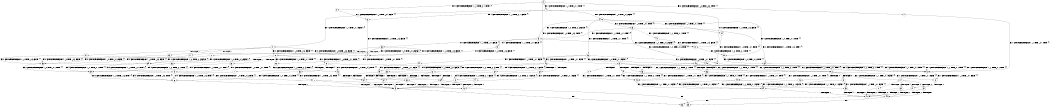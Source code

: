 digraph BCG {
size = "7, 10.5";
center = TRUE;
node [shape = circle];
0 [peripheries = 2];
0 -> 1 [label = "EX !0 !ATOMIC_EXCH_BRANCH (1, +0, TRUE, +0, 3, TRUE) !{}"];
0 -> 2 [label = "EX !1 !ATOMIC_EXCH_BRANCH (1, +1, TRUE, +0, 1, TRUE) !{}"];
0 -> 3 [label = "EX !0 !ATOMIC_EXCH_BRANCH (1, +0, TRUE, +0, 3, TRUE) !{}"];
0 -> 4 [label = "EX !1 !ATOMIC_EXCH_BRANCH (1, +1, TRUE, +0, 1, TRUE) !{}"];
1 -> 5 [label = "EX !1 !ATOMIC_EXCH_BRANCH (1, +1, TRUE, +0, 1, TRUE) !{}"];
2 -> 6 [label = "EX !1 !ATOMIC_EXCH_BRANCH (1, +1, TRUE, +0, 1, FALSE) !{}"];
3 -> 5 [label = "EX !1 !ATOMIC_EXCH_BRANCH (1, +1, TRUE, +0, 1, TRUE) !{}"];
3 -> 7 [label = "TERMINATE !0"];
3 -> 8 [label = "EX !1 !ATOMIC_EXCH_BRANCH (1, +1, TRUE, +0, 1, TRUE) !{}"];
3 -> 9 [label = "TERMINATE !0"];
4 -> 6 [label = "EX !1 !ATOMIC_EXCH_BRANCH (1, +1, TRUE, +0, 1, FALSE) !{}"];
4 -> 10 [label = "EX !0 !ATOMIC_EXCH_BRANCH (1, +0, TRUE, +0, 3, FALSE) !{}"];
4 -> 11 [label = "EX !1 !ATOMIC_EXCH_BRANCH (1, +1, TRUE, +0, 1, FALSE) !{}"];
4 -> 12 [label = "EX !0 !ATOMIC_EXCH_BRANCH (1, +0, TRUE, +0, 3, FALSE) !{}"];
5 -> 13 [label = "EX !1 !ATOMIC_EXCH_BRANCH (1, +1, TRUE, +0, 1, FALSE) !{}"];
6 -> 14 [label = "EX !0 !ATOMIC_EXCH_BRANCH (1, +0, TRUE, +0, 3, FALSE) !{}"];
7 -> 15 [label = "EX !1 !ATOMIC_EXCH_BRANCH (1, +1, TRUE, +0, 1, TRUE) !{}"];
8 -> 13 [label = "EX !1 !ATOMIC_EXCH_BRANCH (1, +1, TRUE, +0, 1, FALSE) !{}"];
8 -> 16 [label = "TERMINATE !0"];
8 -> 17 [label = "EX !1 !ATOMIC_EXCH_BRANCH (1, +1, TRUE, +0, 1, FALSE) !{}"];
8 -> 18 [label = "TERMINATE !0"];
9 -> 15 [label = "EX !1 !ATOMIC_EXCH_BRANCH (1, +1, TRUE, +0, 1, TRUE) !{}"];
9 -> 19 [label = "EX !1 !ATOMIC_EXCH_BRANCH (1, +1, TRUE, +0, 1, TRUE) !{}"];
10 -> 20 [label = "EX !0 !ATOMIC_EXCH_BRANCH (1, +0, TRUE, +0, 1, TRUE) !{}"];
11 -> 14 [label = "EX !0 !ATOMIC_EXCH_BRANCH (1, +0, TRUE, +0, 3, FALSE) !{}"];
11 -> 21 [label = "TERMINATE !1"];
11 -> 22 [label = "EX !0 !ATOMIC_EXCH_BRANCH (1, +0, TRUE, +0, 3, FALSE) !{}"];
11 -> 23 [label = "TERMINATE !1"];
12 -> 20 [label = "EX !0 !ATOMIC_EXCH_BRANCH (1, +0, TRUE, +0, 1, TRUE) !{}"];
12 -> 24 [label = "EX !1 !ATOMIC_EXCH_BRANCH (1, +1, TRUE, +0, 1, TRUE) !{}"];
12 -> 25 [label = "EX !0 !ATOMIC_EXCH_BRANCH (1, +0, TRUE, +0, 1, TRUE) !{}"];
12 -> 26 [label = "EX !1 !ATOMIC_EXCH_BRANCH (1, +1, TRUE, +0, 1, TRUE) !{}"];
13 -> 27 [label = "TERMINATE !0"];
14 -> 28 [label = "EX !0 !ATOMIC_EXCH_BRANCH (1, +0, TRUE, +0, 1, TRUE) !{}"];
15 -> 29 [label = "EX !1 !ATOMIC_EXCH_BRANCH (1, +1, TRUE, +0, 1, FALSE) !{}"];
16 -> 29 [label = "EX !1 !ATOMIC_EXCH_BRANCH (1, +1, TRUE, +0, 1, FALSE) !{}"];
17 -> 27 [label = "TERMINATE !0"];
17 -> 30 [label = "TERMINATE !1"];
17 -> 31 [label = "TERMINATE !0"];
17 -> 32 [label = "TERMINATE !1"];
18 -> 29 [label = "EX !1 !ATOMIC_EXCH_BRANCH (1, +1, TRUE, +0, 1, FALSE) !{}"];
18 -> 33 [label = "EX !1 !ATOMIC_EXCH_BRANCH (1, +1, TRUE, +0, 1, FALSE) !{}"];
19 -> 29 [label = "EX !1 !ATOMIC_EXCH_BRANCH (1, +1, TRUE, +0, 1, FALSE) !{}"];
19 -> 33 [label = "EX !1 !ATOMIC_EXCH_BRANCH (1, +1, TRUE, +0, 1, FALSE) !{}"];
20 -> 34 [label = "EX !0 !ATOMIC_EXCH_BRANCH (1, +0, TRUE, +0, 3, TRUE) !{}"];
21 -> 35 [label = "EX !0 !ATOMIC_EXCH_BRANCH (1, +0, TRUE, +0, 3, FALSE) !{}"];
22 -> 28 [label = "EX !0 !ATOMIC_EXCH_BRANCH (1, +0, TRUE, +0, 1, TRUE) !{}"];
22 -> 36 [label = "TERMINATE !1"];
22 -> 37 [label = "EX !0 !ATOMIC_EXCH_BRANCH (1, +0, TRUE, +0, 1, TRUE) !{}"];
22 -> 38 [label = "TERMINATE !1"];
23 -> 35 [label = "EX !0 !ATOMIC_EXCH_BRANCH (1, +0, TRUE, +0, 3, FALSE) !{}"];
23 -> 39 [label = "EX !0 !ATOMIC_EXCH_BRANCH (1, +0, TRUE, +0, 3, FALSE) !{}"];
24 -> 40 [label = "EX !0 !ATOMIC_EXCH_BRANCH (1, +0, TRUE, +0, 1, FALSE) !{}"];
25 -> 34 [label = "EX !0 !ATOMIC_EXCH_BRANCH (1, +0, TRUE, +0, 3, TRUE) !{}"];
25 -> 41 [label = "EX !1 !ATOMIC_EXCH_BRANCH (1, +1, TRUE, +0, 1, TRUE) !{}"];
25 -> 42 [label = "EX !0 !ATOMIC_EXCH_BRANCH (1, +0, TRUE, +0, 3, TRUE) !{}"];
25 -> 43 [label = "EX !1 !ATOMIC_EXCH_BRANCH (1, +1, TRUE, +0, 1, TRUE) !{}"];
26 -> 40 [label = "EX !0 !ATOMIC_EXCH_BRANCH (1, +0, TRUE, +0, 1, FALSE) !{}"];
26 -> 44 [label = "EX !1 !ATOMIC_EXCH_BRANCH (1, +1, TRUE, +0, 1, FALSE) !{}"];
26 -> 45 [label = "EX !0 !ATOMIC_EXCH_BRANCH (1, +0, TRUE, +0, 1, FALSE) !{}"];
26 -> 46 [label = "EX !1 !ATOMIC_EXCH_BRANCH (1, +1, TRUE, +0, 1, FALSE) !{}"];
27 -> 47 [label = "TERMINATE !1"];
28 -> 48 [label = "EX !0 !ATOMIC_EXCH_BRANCH (1, +0, TRUE, +0, 3, TRUE) !{}"];
29 -> 47 [label = "TERMINATE !1"];
30 -> 47 [label = "TERMINATE !0"];
31 -> 47 [label = "TERMINATE !1"];
31 -> 49 [label = "TERMINATE !1"];
32 -> 47 [label = "TERMINATE !0"];
32 -> 49 [label = "TERMINATE !0"];
33 -> 47 [label = "TERMINATE !1"];
33 -> 49 [label = "TERMINATE !1"];
34 -> 5 [label = "EX !1 !ATOMIC_EXCH_BRANCH (1, +1, TRUE, +0, 1, TRUE) !{}"];
35 -> 50 [label = "EX !0 !ATOMIC_EXCH_BRANCH (1, +0, TRUE, +0, 1, TRUE) !{}"];
36 -> 50 [label = "EX !0 !ATOMIC_EXCH_BRANCH (1, +0, TRUE, +0, 1, TRUE) !{}"];
37 -> 48 [label = "EX !0 !ATOMIC_EXCH_BRANCH (1, +0, TRUE, +0, 3, TRUE) !{}"];
37 -> 51 [label = "TERMINATE !1"];
37 -> 52 [label = "EX !0 !ATOMIC_EXCH_BRANCH (1, +0, TRUE, +0, 3, TRUE) !{}"];
37 -> 53 [label = "TERMINATE !1"];
38 -> 50 [label = "EX !0 !ATOMIC_EXCH_BRANCH (1, +0, TRUE, +0, 1, TRUE) !{}"];
38 -> 54 [label = "EX !0 !ATOMIC_EXCH_BRANCH (1, +0, TRUE, +0, 1, TRUE) !{}"];
39 -> 50 [label = "EX !0 !ATOMIC_EXCH_BRANCH (1, +0, TRUE, +0, 1, TRUE) !{}"];
39 -> 54 [label = "EX !0 !ATOMIC_EXCH_BRANCH (1, +0, TRUE, +0, 1, TRUE) !{}"];
40 -> 5 [label = "EX !1 !ATOMIC_EXCH_BRANCH (1, +1, TRUE, +0, 1, TRUE) !{}"];
41 -> 10 [label = "EX !0 !ATOMIC_EXCH_BRANCH (1, +0, TRUE, +0, 3, FALSE) !{}"];
42 -> 5 [label = "EX !1 !ATOMIC_EXCH_BRANCH (1, +1, TRUE, +0, 1, TRUE) !{}"];
42 -> 55 [label = "TERMINATE !0"];
42 -> 8 [label = "EX !1 !ATOMIC_EXCH_BRANCH (1, +1, TRUE, +0, 1, TRUE) !{}"];
42 -> 56 [label = "TERMINATE !0"];
43 -> 10 [label = "EX !0 !ATOMIC_EXCH_BRANCH (1, +0, TRUE, +0, 3, FALSE) !{}"];
43 -> 57 [label = "EX !1 !ATOMIC_EXCH_BRANCH (1, +1, TRUE, +0, 1, FALSE) !{}"];
43 -> 12 [label = "EX !0 !ATOMIC_EXCH_BRANCH (1, +0, TRUE, +0, 3, FALSE) !{}"];
43 -> 58 [label = "EX !1 !ATOMIC_EXCH_BRANCH (1, +1, TRUE, +0, 1, FALSE) !{}"];
44 -> 59 [label = "EX !0 !ATOMIC_EXCH_BRANCH (1, +0, TRUE, +0, 1, FALSE) !{}"];
45 -> 5 [label = "EX !1 !ATOMIC_EXCH_BRANCH (1, +1, TRUE, +0, 1, TRUE) !{}"];
45 -> 55 [label = "TERMINATE !0"];
45 -> 8 [label = "EX !1 !ATOMIC_EXCH_BRANCH (1, +1, TRUE, +0, 1, TRUE) !{}"];
45 -> 56 [label = "TERMINATE !0"];
46 -> 59 [label = "EX !0 !ATOMIC_EXCH_BRANCH (1, +0, TRUE, +0, 1, FALSE) !{}"];
46 -> 60 [label = "TERMINATE !1"];
46 -> 61 [label = "EX !0 !ATOMIC_EXCH_BRANCH (1, +0, TRUE, +0, 1, FALSE) !{}"];
46 -> 62 [label = "TERMINATE !1"];
47 -> 63 [label = "exit"];
48 -> 64 [label = "TERMINATE !0"];
49 -> 65 [label = "exit"];
50 -> 66 [label = "EX !0 !ATOMIC_EXCH_BRANCH (1, +0, TRUE, +0, 3, TRUE) !{}"];
51 -> 66 [label = "EX !0 !ATOMIC_EXCH_BRANCH (1, +0, TRUE, +0, 3, TRUE) !{}"];
52 -> 64 [label = "TERMINATE !0"];
52 -> 67 [label = "TERMINATE !1"];
52 -> 68 [label = "TERMINATE !0"];
52 -> 69 [label = "TERMINATE !1"];
53 -> 66 [label = "EX !0 !ATOMIC_EXCH_BRANCH (1, +0, TRUE, +0, 3, TRUE) !{}"];
53 -> 70 [label = "EX !0 !ATOMIC_EXCH_BRANCH (1, +0, TRUE, +0, 3, TRUE) !{}"];
54 -> 66 [label = "EX !0 !ATOMIC_EXCH_BRANCH (1, +0, TRUE, +0, 3, TRUE) !{}"];
54 -> 70 [label = "EX !0 !ATOMIC_EXCH_BRANCH (1, +0, TRUE, +0, 3, TRUE) !{}"];
55 -> 15 [label = "EX !1 !ATOMIC_EXCH_BRANCH (1, +1, TRUE, +0, 1, TRUE) !{}"];
56 -> 15 [label = "EX !1 !ATOMIC_EXCH_BRANCH (1, +1, TRUE, +0, 1, TRUE) !{}"];
56 -> 19 [label = "EX !1 !ATOMIC_EXCH_BRANCH (1, +1, TRUE, +0, 1, TRUE) !{}"];
57 -> 14 [label = "EX !0 !ATOMIC_EXCH_BRANCH (1, +0, TRUE, +0, 3, FALSE) !{}"];
58 -> 14 [label = "EX !0 !ATOMIC_EXCH_BRANCH (1, +0, TRUE, +0, 3, FALSE) !{}"];
58 -> 71 [label = "TERMINATE !1"];
58 -> 22 [label = "EX !0 !ATOMIC_EXCH_BRANCH (1, +0, TRUE, +0, 3, FALSE) !{}"];
58 -> 72 [label = "TERMINATE !1"];
59 -> 64 [label = "TERMINATE !0"];
60 -> 73 [label = "EX !0 !ATOMIC_EXCH_BRANCH (1, +0, TRUE, +0, 1, FALSE) !{}"];
61 -> 64 [label = "TERMINATE !0"];
61 -> 67 [label = "TERMINATE !1"];
61 -> 68 [label = "TERMINATE !0"];
61 -> 69 [label = "TERMINATE !1"];
62 -> 73 [label = "EX !0 !ATOMIC_EXCH_BRANCH (1, +0, TRUE, +0, 1, FALSE) !{}"];
62 -> 74 [label = "EX !0 !ATOMIC_EXCH_BRANCH (1, +0, TRUE, +0, 1, FALSE) !{}"];
64 -> 75 [label = "TERMINATE !1"];
66 -> 75 [label = "TERMINATE !0"];
67 -> 75 [label = "TERMINATE !0"];
68 -> 75 [label = "TERMINATE !1"];
68 -> 76 [label = "TERMINATE !1"];
69 -> 75 [label = "TERMINATE !0"];
69 -> 76 [label = "TERMINATE !0"];
70 -> 75 [label = "TERMINATE !0"];
70 -> 76 [label = "TERMINATE !0"];
71 -> 35 [label = "EX !0 !ATOMIC_EXCH_BRANCH (1, +0, TRUE, +0, 3, FALSE) !{}"];
72 -> 35 [label = "EX !0 !ATOMIC_EXCH_BRANCH (1, +0, TRUE, +0, 3, FALSE) !{}"];
72 -> 39 [label = "EX !0 !ATOMIC_EXCH_BRANCH (1, +0, TRUE, +0, 3, FALSE) !{}"];
73 -> 75 [label = "TERMINATE !0"];
74 -> 75 [label = "TERMINATE !0"];
74 -> 76 [label = "TERMINATE !0"];
75 -> 63 [label = "exit"];
76 -> 65 [label = "exit"];
}
